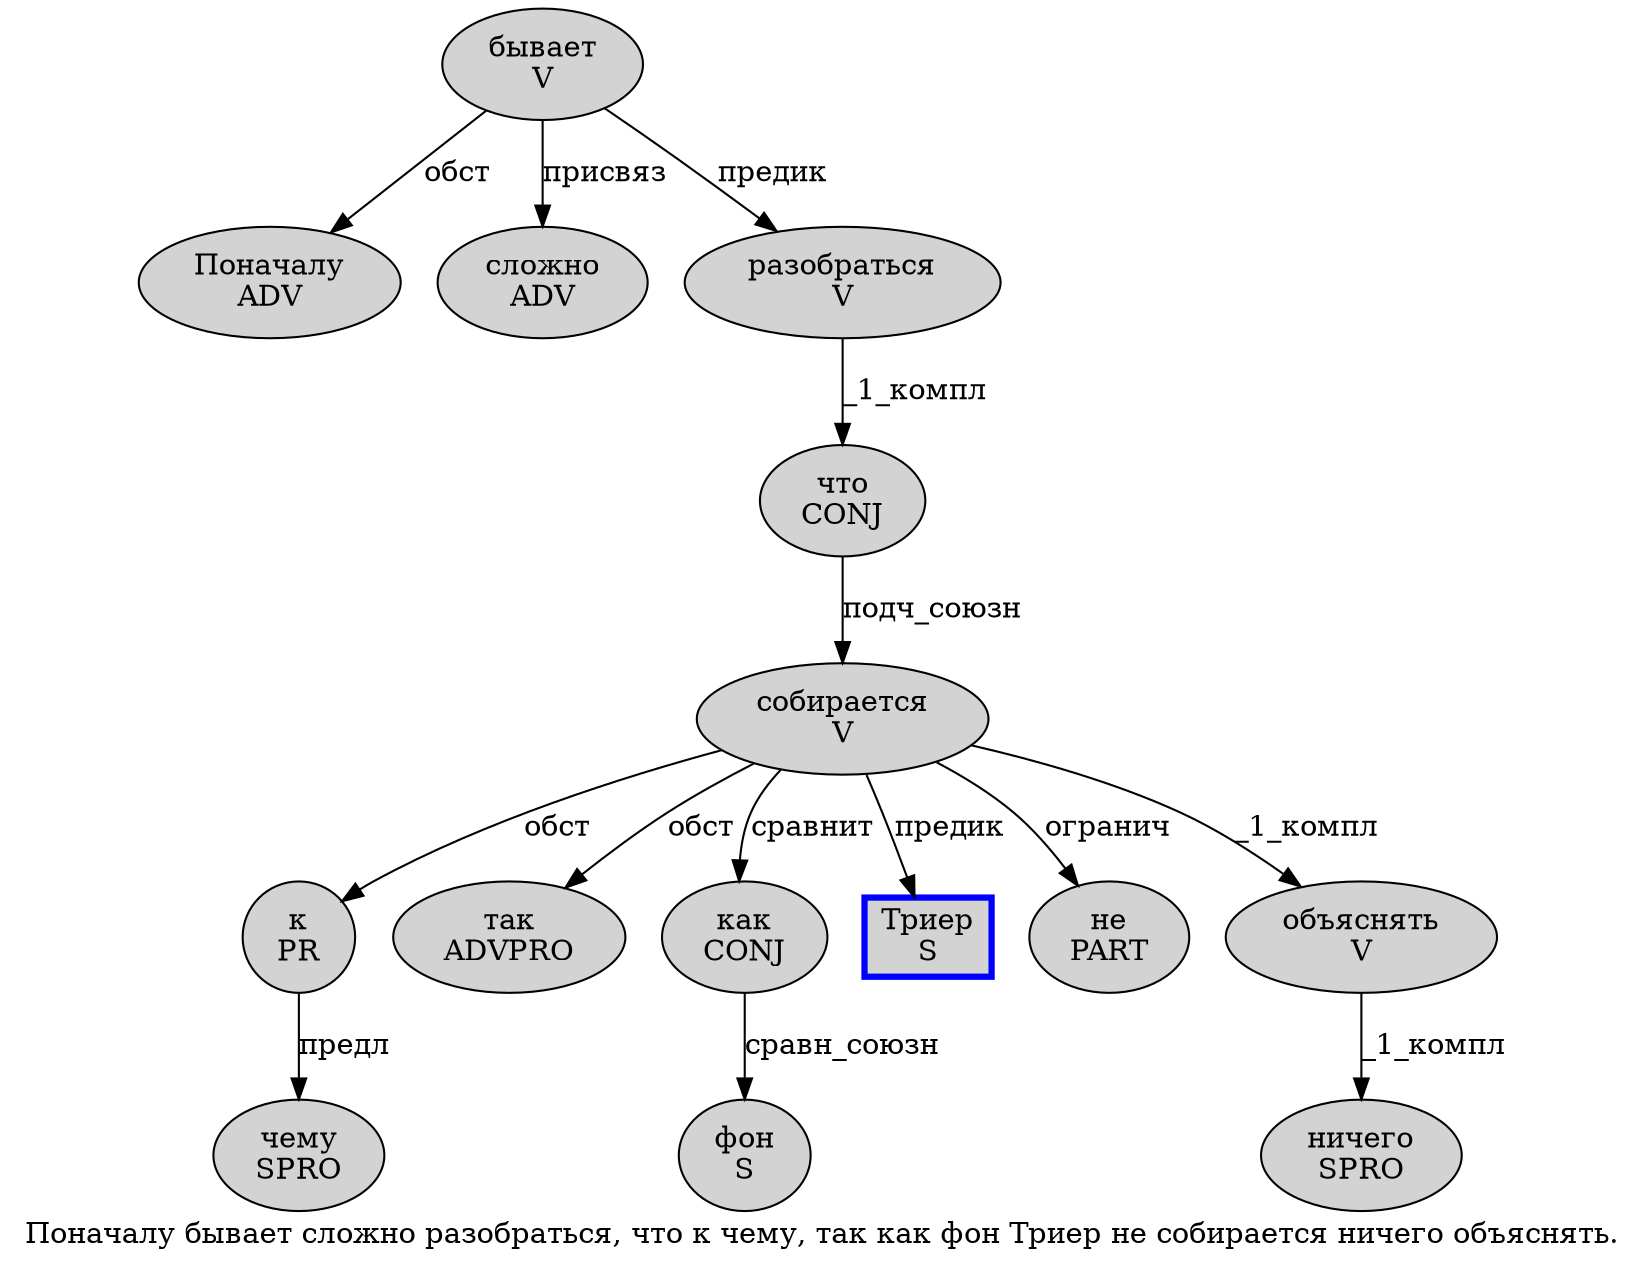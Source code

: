digraph SENTENCE_831 {
	graph [label="Поначалу бывает сложно разобраться, что к чему, так как фон Триер не собирается ничего объяснять."]
	node [style=filled]
		0 [label="Поначалу
ADV" color="" fillcolor=lightgray penwidth=1 shape=ellipse]
		1 [label="бывает
V" color="" fillcolor=lightgray penwidth=1 shape=ellipse]
		2 [label="сложно
ADV" color="" fillcolor=lightgray penwidth=1 shape=ellipse]
		3 [label="разобраться
V" color="" fillcolor=lightgray penwidth=1 shape=ellipse]
		5 [label="что
CONJ" color="" fillcolor=lightgray penwidth=1 shape=ellipse]
		6 [label="к
PR" color="" fillcolor=lightgray penwidth=1 shape=ellipse]
		7 [label="чему
SPRO" color="" fillcolor=lightgray penwidth=1 shape=ellipse]
		9 [label="так
ADVPRO" color="" fillcolor=lightgray penwidth=1 shape=ellipse]
		10 [label="как
CONJ" color="" fillcolor=lightgray penwidth=1 shape=ellipse]
		11 [label="фон
S" color="" fillcolor=lightgray penwidth=1 shape=ellipse]
		12 [label="Триер
S" color=blue fillcolor=lightgray penwidth=3 shape=box]
		13 [label="не
PART" color="" fillcolor=lightgray penwidth=1 shape=ellipse]
		14 [label="собирается
V" color="" fillcolor=lightgray penwidth=1 shape=ellipse]
		15 [label="ничего
SPRO" color="" fillcolor=lightgray penwidth=1 shape=ellipse]
		16 [label="объяснять
V" color="" fillcolor=lightgray penwidth=1 shape=ellipse]
			10 -> 11 [label="сравн_союзн"]
			14 -> 6 [label="обст"]
			14 -> 9 [label="обст"]
			14 -> 10 [label="сравнит"]
			14 -> 12 [label="предик"]
			14 -> 13 [label="огранич"]
			14 -> 16 [label="_1_компл"]
			16 -> 15 [label="_1_компл"]
			5 -> 14 [label="подч_союзн"]
			1 -> 0 [label="обст"]
			1 -> 2 [label="присвяз"]
			1 -> 3 [label="предик"]
			3 -> 5 [label="_1_компл"]
			6 -> 7 [label="предл"]
}